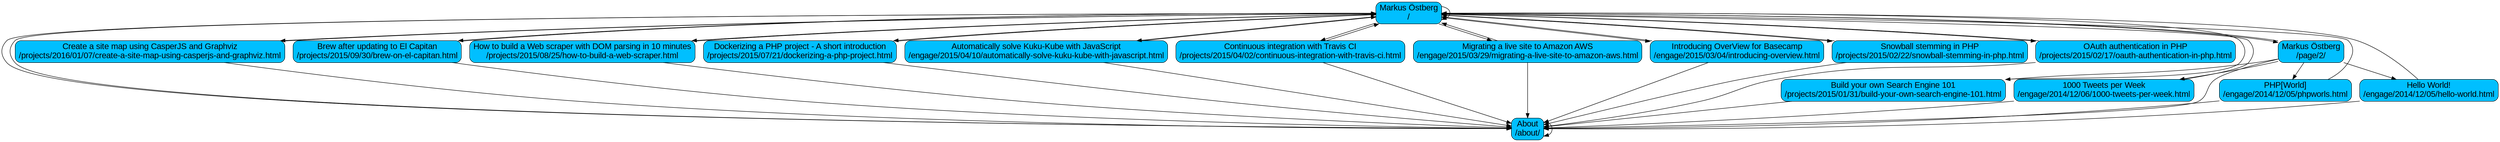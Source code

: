 digraph sitemap {
   overlap=false;
   bgcolor=transparent;
   splines=true;
   rankdir=TB;
   node [shape=Mrecord, fontname="Arial", fontsize=18, style=filled, fillcolor=deepskyblue];
   httpsostbergdev [label = "Markus Östberg\n/"];
   httpsostbergdevabout [label = "About\n/about/"];
   httpsostbergdevprojects20160107createasitemapusingcasperjsandgraphvizhtml [label = "Create a site map using CasperJS and Graphviz\n/projects/2016/01/07/create-a-site-map-using-casperjs-and-graphviz.html"];
   httpsostbergdevprojects20150930brewonelcapitanhtml [label = "Brew after updating to El Capitan\n/projects/2015/09/30/brew-on-el-capitan.html"];
   httpsostbergdevprojects20150825howtobuildawebscraperhtml [label = "How to build a Web scraper with DOM parsing in 10 minutes\n/projects/2015/08/25/how-to-build-a-web-scraper.html"];
   httpsostbergdevprojects20150721dockerizingaphpprojecthtml [label = "Dockerizing a PHP project - A short introduction\n/projects/2015/07/21/dockerizing-a-php-project.html"];
   httpsostbergdevengage20150410automaticallysolvekukukubewithjavascripthtml [label = "Automatically solve Kuku-Kube with JavaScript\n/engage/2015/04/10/automatically-solve-kuku-kube-with-javascript.html"];
   httpsostbergdevprojects20150402continuousintegrationwithtraviscihtml [label = "Continuous integration with Travis CI\n/projects/2015/04/02/continuous-integration-with-travis-ci.html"];
   httpsostbergdevengage20150329migratingalivesitetoamazonawshtml [label = "Migrating a live site to Amazon AWS\n/engage/2015/03/29/migrating-a-live-site-to-amazon-aws.html"];
   httpsostbergdevengage20150304introducingoverviewhtml [label = "Introducing OverView for Basecamp\n/engage/2015/03/04/introducing-overview.html"];
   httpsostbergdevprojects20150222snowballstemminginphphtml [label = "Snowball stemming in PHP\n/projects/2015/02/22/snowball-stemming-in-php.html"];
   httpsostbergdevprojects20150217oauthauthenticationinphphtml [label = "OAuth authentication in PHP\n/projects/2015/02/17/oauth-authentication-in-php.html"];
   httpsostbergdevpage2 [label = "Markus Östberg\n/page/2/"];
   httpsostbergdevprojects20150131buildyourownsearchengine101html [label = "Build your own Search Engine 101\n/projects/2015/01/31/build-your-own-search-engine-101.html"];
   httpsostbergdevengage201412061000tweetsperweekhtml [label = "1000 Tweets per Week\n/engage/2014/12/06/1000-tweets-per-week.html"];
   httpsostbergdevengage20141205phpworlshtml [label = "PHP[World]\n/engage/2014/12/05/phpworls.html"];
   httpsostbergdevengage20141205helloworldhtml [label = "Hello World!\n/engage/2014/12/05/hello-world.html"];
   httpsostbergdev -> httpsostbergdev
   httpsostbergdev -> httpsostbergdevabout
   httpsostbergdev -> httpsostbergdevprojects20160107createasitemapusingcasperjsandgraphvizhtml
   httpsostbergdev -> httpsostbergdevprojects20150930brewonelcapitanhtml
   httpsostbergdev -> httpsostbergdevprojects20150825howtobuildawebscraperhtml
   httpsostbergdev -> httpsostbergdevprojects20150721dockerizingaphpprojecthtml
   httpsostbergdev -> httpsostbergdevengage20150410automaticallysolvekukukubewithjavascripthtml
   httpsostbergdev -> httpsostbergdevprojects20150402continuousintegrationwithtraviscihtml
   httpsostbergdev -> httpsostbergdevengage20150329migratingalivesitetoamazonawshtml
   httpsostbergdev -> httpsostbergdevengage20150304introducingoverviewhtml
   httpsostbergdev -> httpsostbergdevprojects20150222snowballstemminginphphtml
   httpsostbergdev -> httpsostbergdevprojects20150217oauthauthenticationinphphtml
   httpsostbergdev -> httpsostbergdevpage2
   httpsostbergdevabout -> httpsostbergdev
   httpsostbergdevabout -> httpsostbergdevabout
   httpsostbergdevprojects20160107createasitemapusingcasperjsandgraphvizhtml -> httpsostbergdev
   httpsostbergdevprojects20160107createasitemapusingcasperjsandgraphvizhtml -> httpsostbergdevabout
   httpsostbergdevprojects20150930brewonelcapitanhtml -> httpsostbergdev
   httpsostbergdevprojects20150930brewonelcapitanhtml -> httpsostbergdevabout
   httpsostbergdevprojects20150825howtobuildawebscraperhtml -> httpsostbergdev
   httpsostbergdevprojects20150825howtobuildawebscraperhtml -> httpsostbergdevabout
   httpsostbergdevprojects20150721dockerizingaphpprojecthtml -> httpsostbergdev
   httpsostbergdevprojects20150721dockerizingaphpprojecthtml -> httpsostbergdevabout
   httpsostbergdevengage20150410automaticallysolvekukukubewithjavascripthtml -> httpsostbergdev
   httpsostbergdevengage20150410automaticallysolvekukukubewithjavascripthtml -> httpsostbergdevabout
   httpsostbergdevprojects20150402continuousintegrationwithtraviscihtml -> httpsostbergdev
   httpsostbergdevprojects20150402continuousintegrationwithtraviscihtml -> httpsostbergdevabout
   httpsostbergdevengage20150329migratingalivesitetoamazonawshtml -> httpsostbergdev
   httpsostbergdevengage20150329migratingalivesitetoamazonawshtml -> httpsostbergdevabout
   httpsostbergdevengage20150304introducingoverviewhtml -> httpsostbergdev
   httpsostbergdevengage20150304introducingoverviewhtml -> httpsostbergdevabout
   httpsostbergdevprojects20150222snowballstemminginphphtml -> httpsostbergdev
   httpsostbergdevprojects20150222snowballstemminginphphtml -> httpsostbergdevabout
   httpsostbergdevprojects20150217oauthauthenticationinphphtml -> httpsostbergdev
   httpsostbergdevprojects20150217oauthauthenticationinphphtml -> httpsostbergdevabout
   httpsostbergdevpage2 -> httpsostbergdev
   httpsostbergdevpage2 -> httpsostbergdevabout
   httpsostbergdevpage2 -> httpsostbergdevprojects20150131buildyourownsearchengine101html
   httpsostbergdevpage2 -> httpsostbergdevengage201412061000tweetsperweekhtml
   httpsostbergdevpage2 -> httpsostbergdevengage20141205phpworlshtml
   httpsostbergdevpage2 -> httpsostbergdevengage20141205helloworldhtml
   httpsostbergdevprojects20150131buildyourownsearchengine101html -> httpsostbergdev
   httpsostbergdevprojects20150131buildyourownsearchengine101html -> httpsostbergdevabout
   httpsostbergdevengage201412061000tweetsperweekhtml -> httpsostbergdev
   httpsostbergdevengage201412061000tweetsperweekhtml -> httpsostbergdevabout
   httpsostbergdevengage20141205phpworlshtml -> httpsostbergdev
   httpsostbergdevengage20141205phpworlshtml -> httpsostbergdevabout
   httpsostbergdevengage20141205helloworldhtml -> httpsostbergdev
   httpsostbergdevengage20141205helloworldhtml -> httpsostbergdevabout
}
